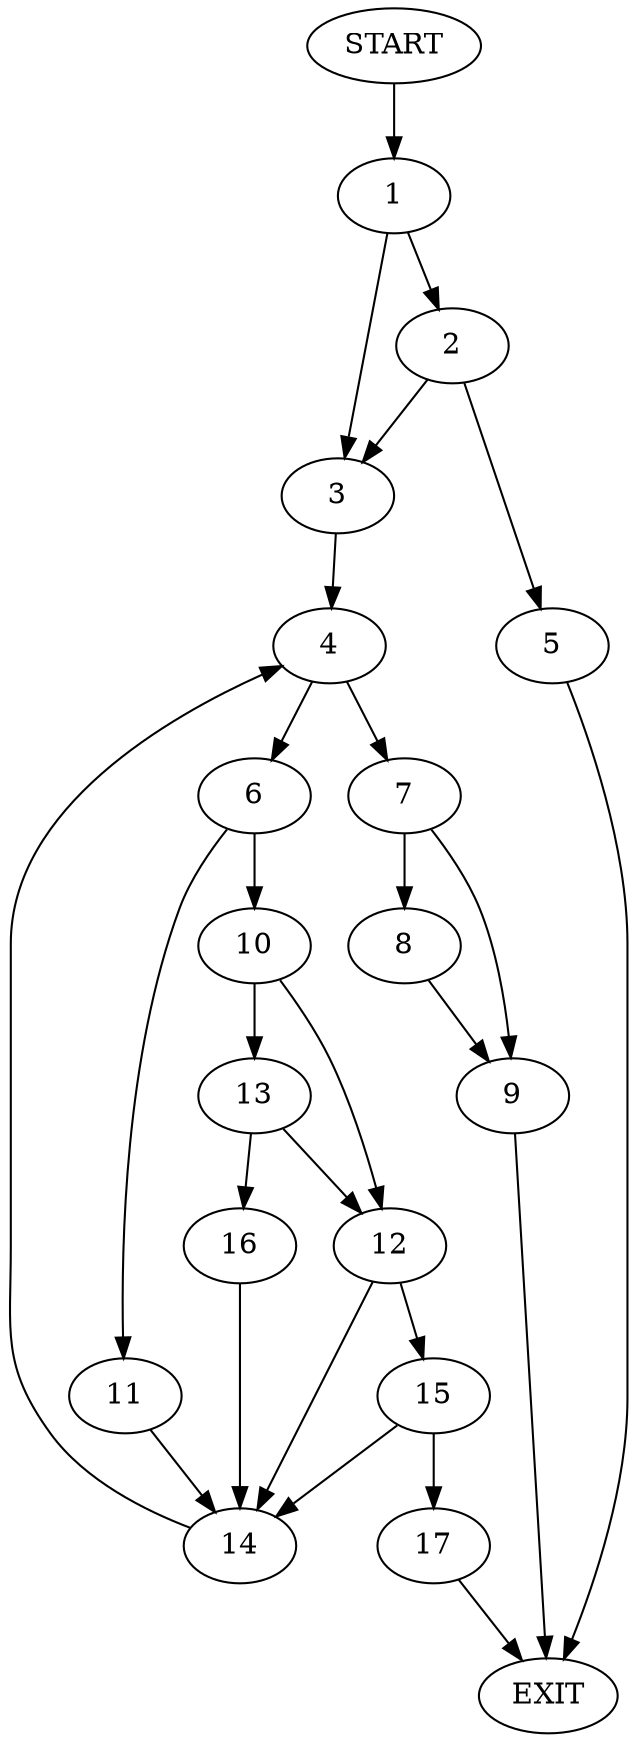 digraph {
0 [label="START"]
18 [label="EXIT"]
0 -> 1
1 -> 2
1 -> 3
3 -> 4
2 -> 5
2 -> 3
5 -> 18
4 -> 6
4 -> 7
7 -> 8
7 -> 9
6 -> 10
6 -> 11
10 -> 12
10 -> 13
11 -> 14
14 -> 4
12 -> 14
12 -> 15
13 -> 16
13 -> 12
16 -> 14
15 -> 14
15 -> 17
17 -> 18
8 -> 9
9 -> 18
}
